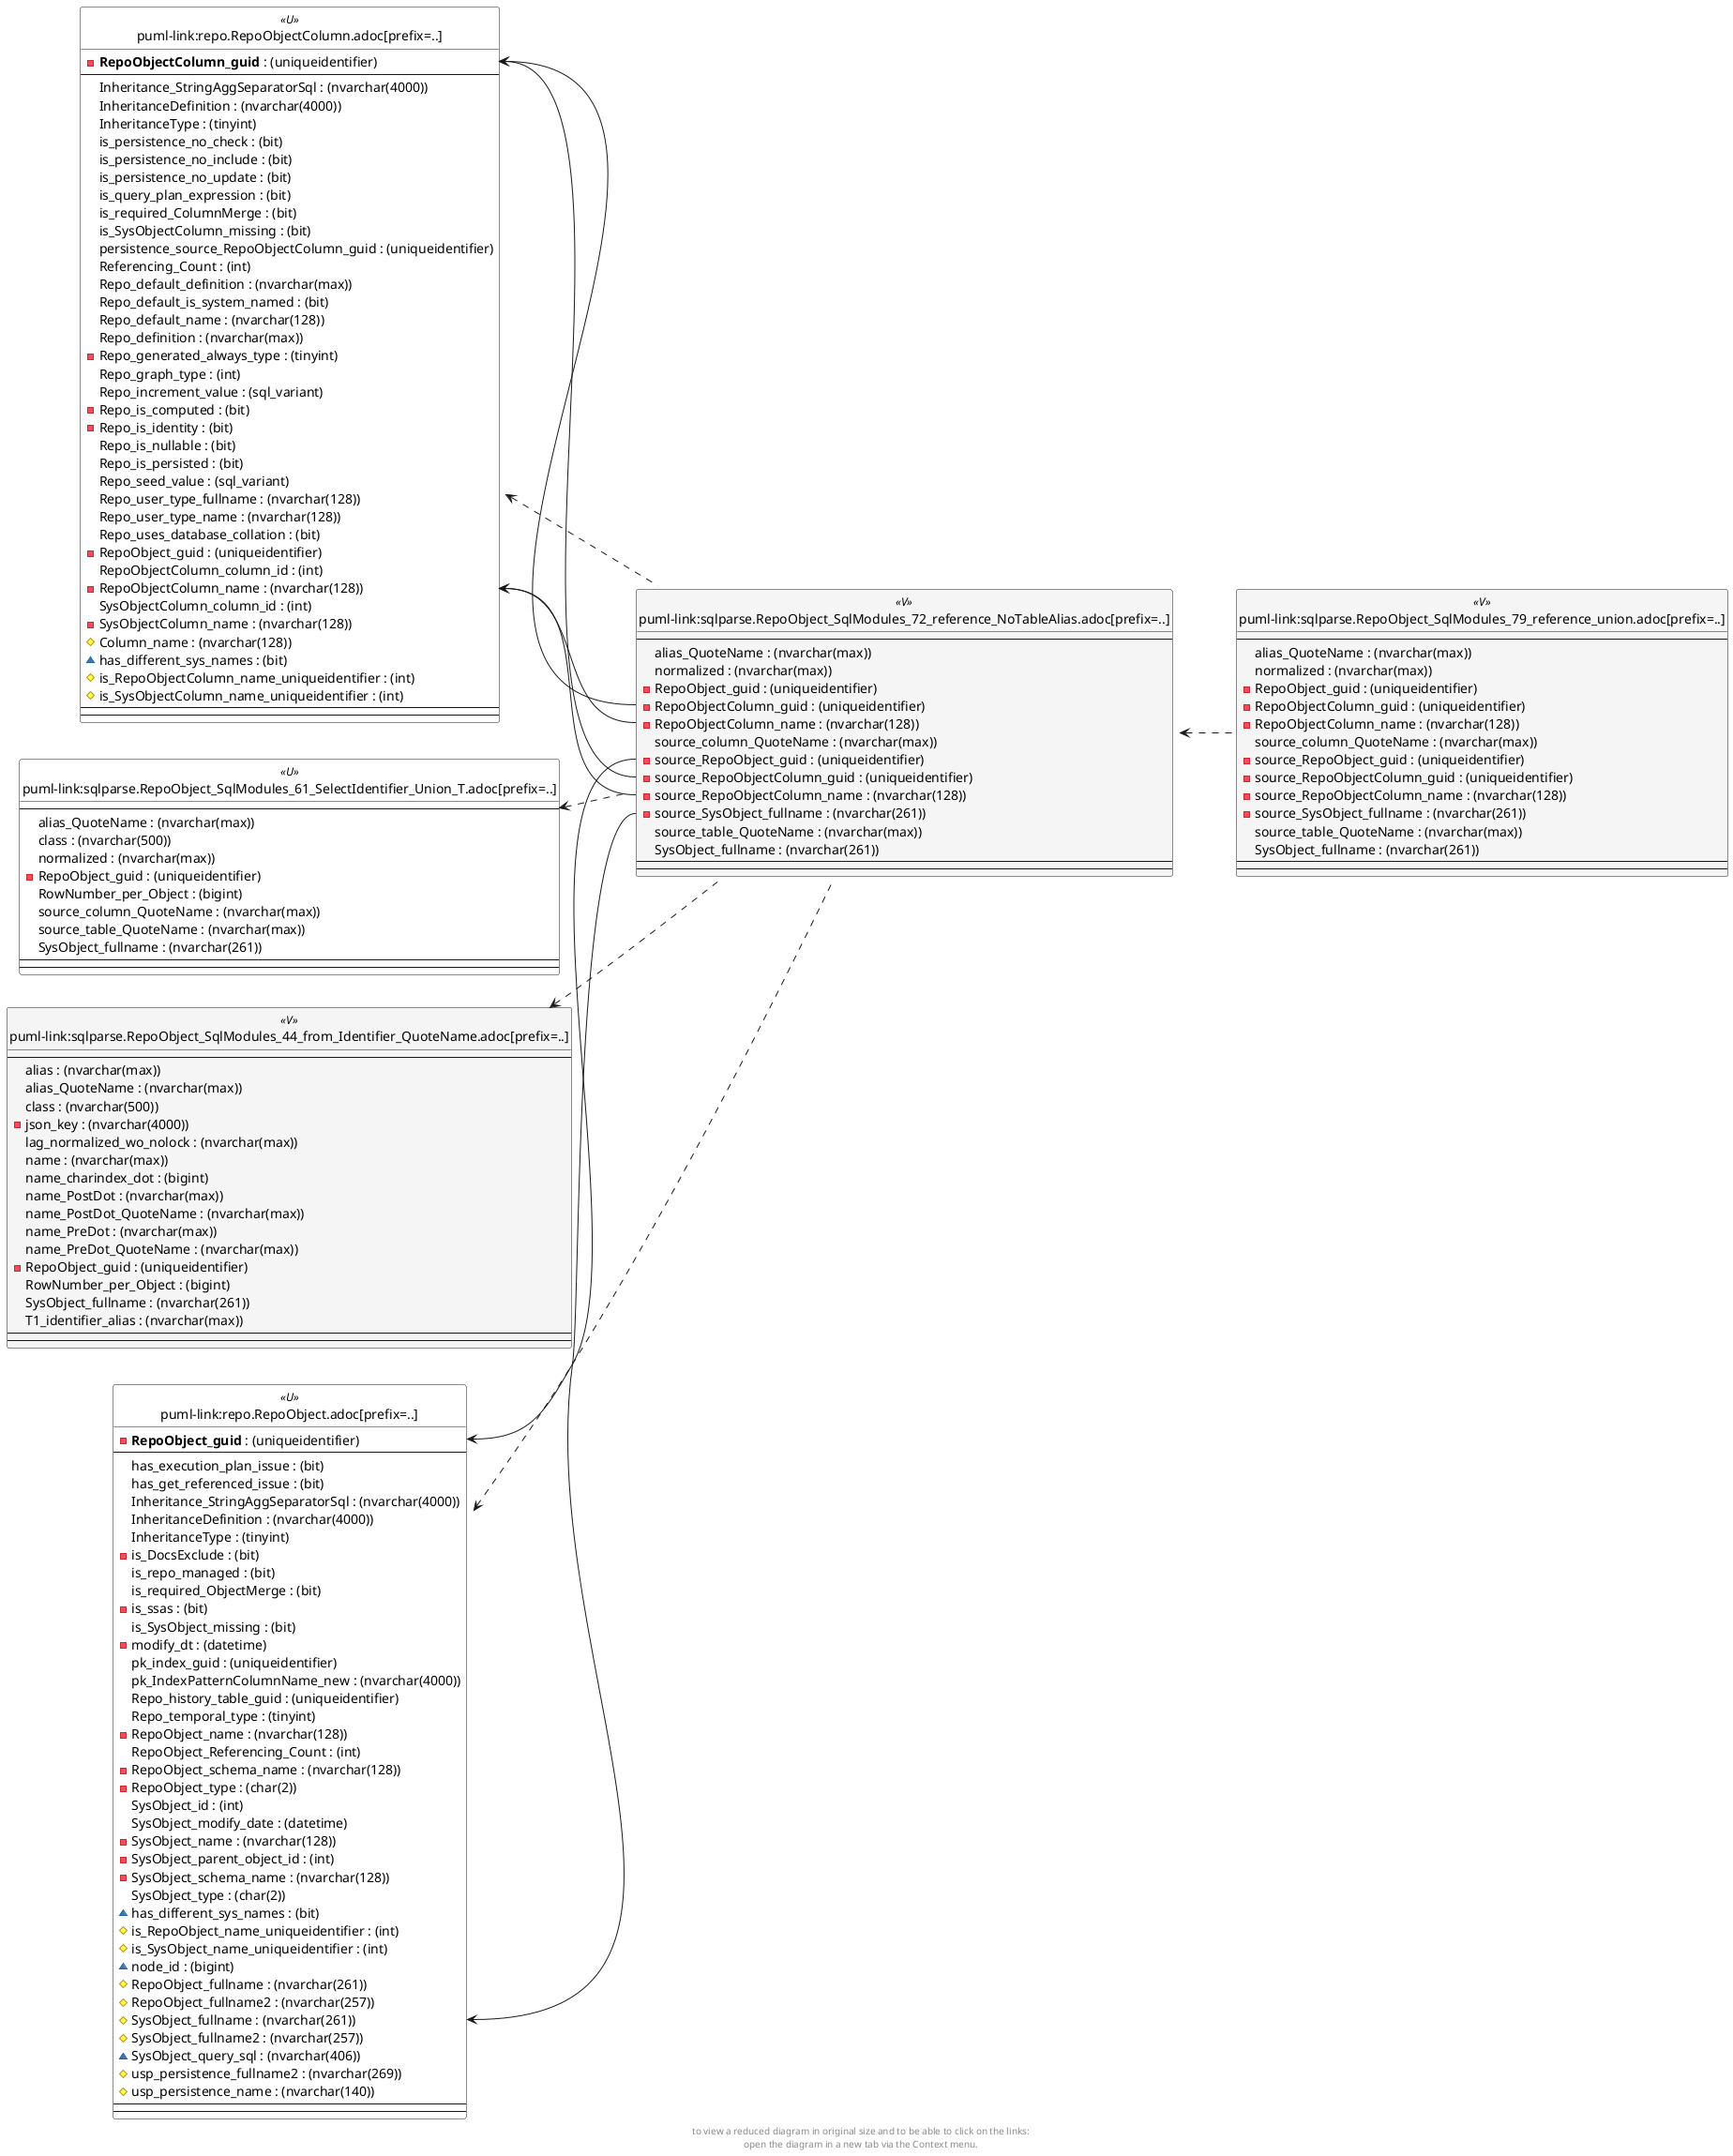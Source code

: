@startuml
left to right direction
'top to bottom direction
hide circle
'avoide "." issues:
set namespaceSeparator none


skinparam class {
  BackgroundColor White
  BackgroundColor<<FN>> Yellow
  BackgroundColor<<FS>> Yellow
  BackgroundColor<<FT>> LightGray
  BackgroundColor<<IF>> Yellow
  BackgroundColor<<IS>> Yellow
  BackgroundColor<<P>> Aqua
  BackgroundColor<<PC>> Aqua
  BackgroundColor<<SN>> Yellow
  BackgroundColor<<SO>> SlateBlue
  BackgroundColor<<TF>> LightGray
  BackgroundColor<<TR>> Tomato
  BackgroundColor<<U>> White
  BackgroundColor<<V>> WhiteSmoke
  BackgroundColor<<X>> Aqua
}


entity "puml-link:repo.RepoObject.adoc[prefix=..]" as repo.RepoObject << U >> {
  - **RepoObject_guid** : (uniqueidentifier)
  --
  has_execution_plan_issue : (bit)
  has_get_referenced_issue : (bit)
  Inheritance_StringAggSeparatorSql : (nvarchar(4000))
  InheritanceDefinition : (nvarchar(4000))
  InheritanceType : (tinyint)
  - is_DocsExclude : (bit)
  is_repo_managed : (bit)
  is_required_ObjectMerge : (bit)
  - is_ssas : (bit)
  is_SysObject_missing : (bit)
  - modify_dt : (datetime)
  pk_index_guid : (uniqueidentifier)
  pk_IndexPatternColumnName_new : (nvarchar(4000))
  Repo_history_table_guid : (uniqueidentifier)
  Repo_temporal_type : (tinyint)
  - RepoObject_name : (nvarchar(128))
  RepoObject_Referencing_Count : (int)
  - RepoObject_schema_name : (nvarchar(128))
  - RepoObject_type : (char(2))
  SysObject_id : (int)
  SysObject_modify_date : (datetime)
  - SysObject_name : (nvarchar(128))
  - SysObject_parent_object_id : (int)
  - SysObject_schema_name : (nvarchar(128))
  SysObject_type : (char(2))
  ~ has_different_sys_names : (bit)
  # is_RepoObject_name_uniqueidentifier : (int)
  # is_SysObject_name_uniqueidentifier : (int)
  ~ node_id : (bigint)
  # RepoObject_fullname : (nvarchar(261))
  # RepoObject_fullname2 : (nvarchar(257))
  # SysObject_fullname : (nvarchar(261))
  # SysObject_fullname2 : (nvarchar(257))
  ~ SysObject_query_sql : (nvarchar(406))
  # usp_persistence_fullname2 : (nvarchar(269))
  # usp_persistence_name : (nvarchar(140))
  --
  --
}

entity "puml-link:repo.RepoObjectColumn.adoc[prefix=..]" as repo.RepoObjectColumn << U >> {
  - **RepoObjectColumn_guid** : (uniqueidentifier)
  --
  Inheritance_StringAggSeparatorSql : (nvarchar(4000))
  InheritanceDefinition : (nvarchar(4000))
  InheritanceType : (tinyint)
  is_persistence_no_check : (bit)
  is_persistence_no_include : (bit)
  is_persistence_no_update : (bit)
  is_query_plan_expression : (bit)
  is_required_ColumnMerge : (bit)
  is_SysObjectColumn_missing : (bit)
  persistence_source_RepoObjectColumn_guid : (uniqueidentifier)
  Referencing_Count : (int)
  Repo_default_definition : (nvarchar(max))
  Repo_default_is_system_named : (bit)
  Repo_default_name : (nvarchar(128))
  Repo_definition : (nvarchar(max))
  - Repo_generated_always_type : (tinyint)
  Repo_graph_type : (int)
  Repo_increment_value : (sql_variant)
  - Repo_is_computed : (bit)
  - Repo_is_identity : (bit)
  Repo_is_nullable : (bit)
  Repo_is_persisted : (bit)
  Repo_seed_value : (sql_variant)
  Repo_user_type_fullname : (nvarchar(128))
  Repo_user_type_name : (nvarchar(128))
  Repo_uses_database_collation : (bit)
  - RepoObject_guid : (uniqueidentifier)
  RepoObjectColumn_column_id : (int)
  - RepoObjectColumn_name : (nvarchar(128))
  SysObjectColumn_column_id : (int)
  - SysObjectColumn_name : (nvarchar(128))
  # Column_name : (nvarchar(128))
  ~ has_different_sys_names : (bit)
  # is_RepoObjectColumn_name_uniqueidentifier : (int)
  # is_SysObjectColumn_name_uniqueidentifier : (int)
  --
  --
}

entity "puml-link:sqlparse.RepoObject_SqlModules_44_from_Identifier_QuoteName.adoc[prefix=..]" as sqlparse.RepoObject_SqlModules_44_from_Identifier_QuoteName << V >> {
  --
  alias : (nvarchar(max))
  alias_QuoteName : (nvarchar(max))
  class : (nvarchar(500))
  - json_key : (nvarchar(4000))
  lag_normalized_wo_nolock : (nvarchar(max))
  name : (nvarchar(max))
  name_charindex_dot : (bigint)
  name_PostDot : (nvarchar(max))
  name_PostDot_QuoteName : (nvarchar(max))
  name_PreDot : (nvarchar(max))
  name_PreDot_QuoteName : (nvarchar(max))
  - RepoObject_guid : (uniqueidentifier)
  RowNumber_per_Object : (bigint)
  SysObject_fullname : (nvarchar(261))
  T1_identifier_alias : (nvarchar(max))
  --
  --
}

entity "puml-link:sqlparse.RepoObject_SqlModules_61_SelectIdentifier_Union_T.adoc[prefix=..]" as sqlparse.RepoObject_SqlModules_61_SelectIdentifier_Union_T << U >> {
  --
  alias_QuoteName : (nvarchar(max))
  class : (nvarchar(500))
  normalized : (nvarchar(max))
  - RepoObject_guid : (uniqueidentifier)
  RowNumber_per_Object : (bigint)
  source_column_QuoteName : (nvarchar(max))
  source_table_QuoteName : (nvarchar(max))
  SysObject_fullname : (nvarchar(261))
  --
  --
}

entity "puml-link:sqlparse.RepoObject_SqlModules_72_reference_NoTableAlias.adoc[prefix=..]" as sqlparse.RepoObject_SqlModules_72_reference_NoTableAlias << V >> {
  --
  alias_QuoteName : (nvarchar(max))
  normalized : (nvarchar(max))
  - RepoObject_guid : (uniqueidentifier)
  - RepoObjectColumn_guid : (uniqueidentifier)
  - RepoObjectColumn_name : (nvarchar(128))
  source_column_QuoteName : (nvarchar(max))
  - source_RepoObject_guid : (uniqueidentifier)
  - source_RepoObjectColumn_guid : (uniqueidentifier)
  - source_RepoObjectColumn_name : (nvarchar(128))
  - source_SysObject_fullname : (nvarchar(261))
  source_table_QuoteName : (nvarchar(max))
  SysObject_fullname : (nvarchar(261))
  --
  --
}

entity "puml-link:sqlparse.RepoObject_SqlModules_79_reference_union.adoc[prefix=..]" as sqlparse.RepoObject_SqlModules_79_reference_union << V >> {
  --
  alias_QuoteName : (nvarchar(max))
  normalized : (nvarchar(max))
  - RepoObject_guid : (uniqueidentifier)
  - RepoObjectColumn_guid : (uniqueidentifier)
  - RepoObjectColumn_name : (nvarchar(128))
  source_column_QuoteName : (nvarchar(max))
  - source_RepoObject_guid : (uniqueidentifier)
  - source_RepoObjectColumn_guid : (uniqueidentifier)
  - source_RepoObjectColumn_name : (nvarchar(128))
  - source_SysObject_fullname : (nvarchar(261))
  source_table_QuoteName : (nvarchar(max))
  SysObject_fullname : (nvarchar(261))
  --
  --
}

repo.RepoObject <.. sqlparse.RepoObject_SqlModules_72_reference_NoTableAlias
repo.RepoObjectColumn <.. sqlparse.RepoObject_SqlModules_72_reference_NoTableAlias
sqlparse.RepoObject_SqlModules_44_from_Identifier_QuoteName <.. sqlparse.RepoObject_SqlModules_72_reference_NoTableAlias
sqlparse.RepoObject_SqlModules_61_SelectIdentifier_Union_T <.. sqlparse.RepoObject_SqlModules_72_reference_NoTableAlias
sqlparse.RepoObject_SqlModules_72_reference_NoTableAlias <.. sqlparse.RepoObject_SqlModules_79_reference_union
repo.RepoObject::RepoObject_guid <-- sqlparse.RepoObject_SqlModules_72_reference_NoTableAlias::source_RepoObject_guid
repo.RepoObject::SysObject_fullname <-- sqlparse.RepoObject_SqlModules_72_reference_NoTableAlias::source_SysObject_fullname
repo.RepoObjectColumn::RepoObjectColumn_guid <-- sqlparse.RepoObject_SqlModules_72_reference_NoTableAlias::RepoObjectColumn_guid
repo.RepoObjectColumn::RepoObjectColumn_guid <-- sqlparse.RepoObject_SqlModules_72_reference_NoTableAlias::source_RepoObjectColumn_guid
repo.RepoObjectColumn::RepoObjectColumn_name <-- sqlparse.RepoObject_SqlModules_72_reference_NoTableAlias::RepoObjectColumn_name
repo.RepoObjectColumn::RepoObjectColumn_name <-- sqlparse.RepoObject_SqlModules_72_reference_NoTableAlias::source_RepoObjectColumn_name
footer
to view a reduced diagram in original size and to be able to click on the links:
open the diagram in a new tab via the Context menu.
end footer

@enduml

